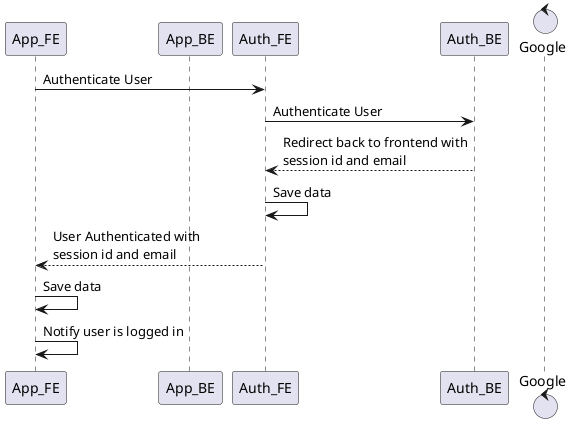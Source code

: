 @startuml
participant App_FE
participant App_BE
participant Auth_FE
participant Auth_BE
control Google

App_FE -> Auth_FE: Authenticate User
Auth_FE -> Auth_BE: Authenticate User


Auth_BE --> Auth_FE: Redirect back to frontend with\nsession id and email
Auth_FE -> Auth_FE: Save data
Auth_FE --> App_FE: User Authenticated with\nsession id and email
App_FE -> App_FE: Save data
App_FE -> App_FE: Notify user is logged in
@enduml